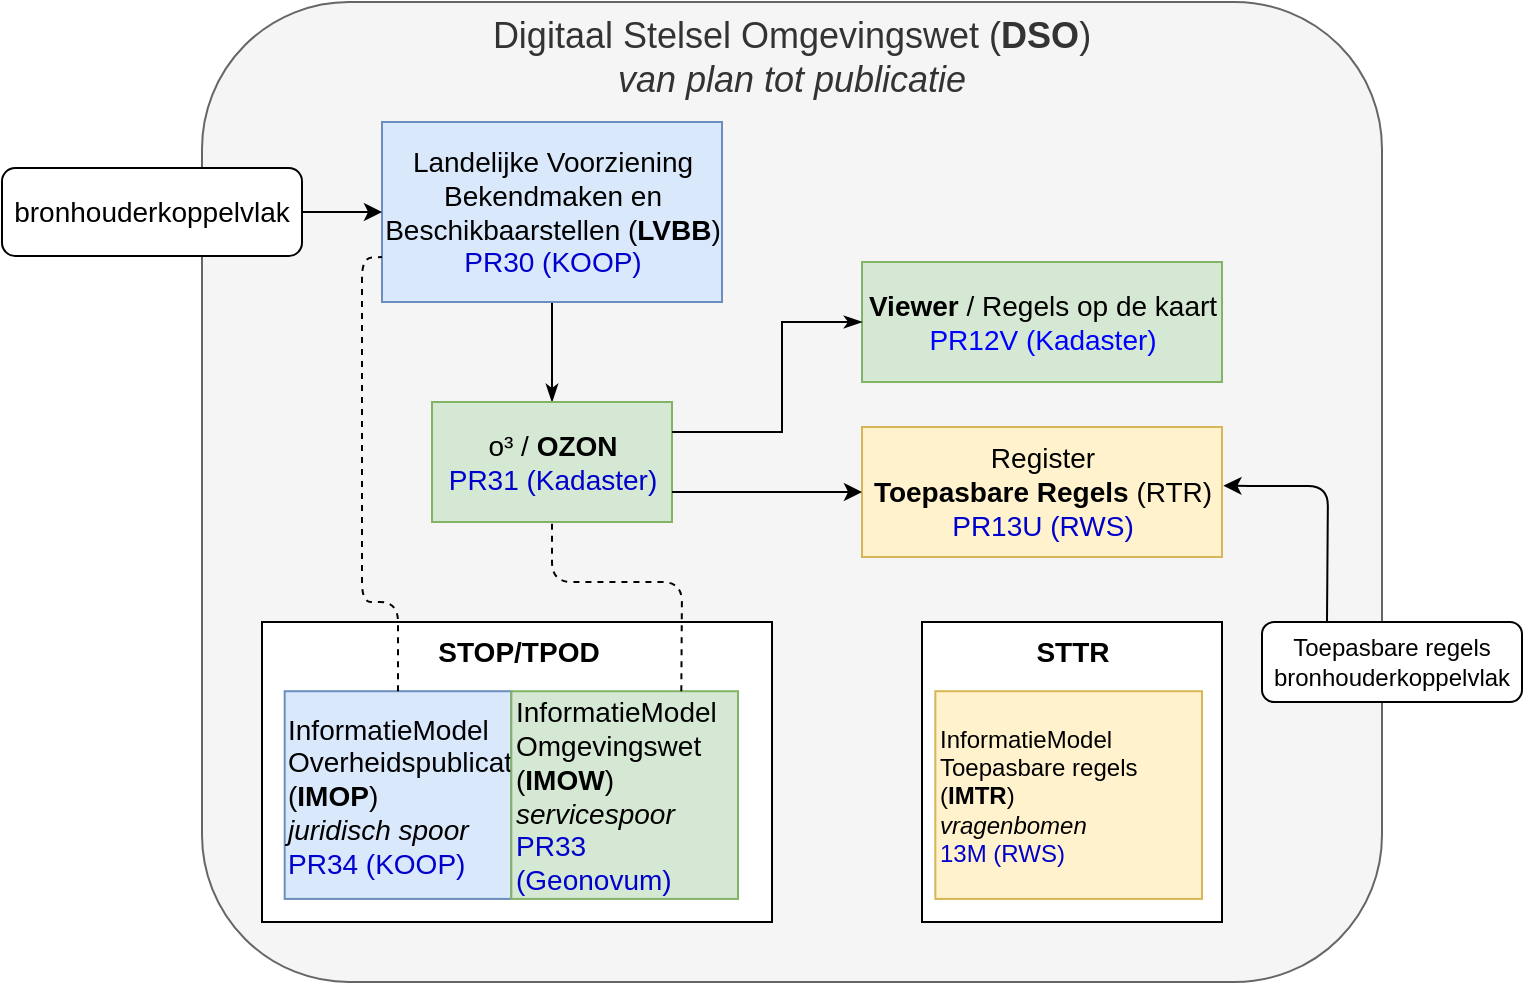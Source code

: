 <mxfile version="15.9.6" type="google"><diagram id="ih0p8DP5CV0YhKXOZN-y" name="Overzicht plan-tot-publicatie"><mxGraphModel dx="1422" dy="705" grid="1" gridSize="10" guides="1" tooltips="1" connect="1" arrows="1" fold="1" page="1" pageScale="1" pageWidth="850" pageHeight="1100" math="0" shadow="0"><root><mxCell id="0"/><mxCell id="1" parent="0"/><mxCell id="FP_oRzM52p5YZid6QL_7-1" value="&lt;font style=&quot;font-size: 18px&quot;&gt;Digitaal Stelsel Omgevingswet (&lt;b&gt;DSO&lt;/b&gt;)&lt;br&gt;&lt;i&gt;van plan tot publicatie&lt;/i&gt;&lt;br&gt;&lt;/font&gt;" style="rounded=1;whiteSpace=wrap;html=1;verticalAlign=top;fillColor=#f5f5f5;strokeColor=#666666;fontColor=#333333;" vertex="1" parent="1"><mxGeometry x="120" y="50" width="590" height="490" as="geometry"/></mxCell><mxCell id="FP_oRzM52p5YZid6QL_7-2" value="" style="edgeStyle=none;rounded=0;orthogonalLoop=1;jettySize=auto;html=1;endArrow=classicThin;endFill=1;" edge="1" parent="1" source="FP_oRzM52p5YZid6QL_7-3" target="FP_oRzM52p5YZid6QL_7-4"><mxGeometry relative="1" as="geometry"/></mxCell><mxCell id="FP_oRzM52p5YZid6QL_7-3" value="&lt;font style=&quot;font-size: 14px&quot;&gt;Landelijke Voorziening &lt;br&gt;Bekendmaken en &lt;br&gt;Beschikbaarstellen (&lt;b&gt;LVBB&lt;/b&gt;)&lt;br&gt;&lt;font color=&quot;#0000cc&quot; style=&quot;font-size: 14px&quot;&gt;PR30 (KOOP)&lt;/font&gt;&lt;br&gt;&lt;/font&gt;" style="html=1;fillColor=#dae8fc;strokeColor=#6c8ebf;" vertex="1" parent="1"><mxGeometry x="210" y="110" width="170" height="90" as="geometry"/></mxCell><mxCell id="FP_oRzM52p5YZid6QL_7-4" value="&lt;font style=&quot;font-size: 14px&quot;&gt;o³ / &lt;b&gt;OZON&lt;/b&gt;&lt;br&gt;&lt;font color=&quot;#0000cc&quot; style=&quot;font-size: 14px&quot;&gt;PR31 (Kadaster)&lt;/font&gt;&lt;br&gt;&lt;/font&gt;" style="html=1;fillColor=#d5e8d4;strokeColor=#82b366;" vertex="1" parent="1"><mxGeometry x="235" y="250" width="120" height="60" as="geometry"/></mxCell><mxCell id="FP_oRzM52p5YZid6QL_7-5" value="&lt;font style=&quot;font-size: 14px&quot;&gt;Register&lt;br&gt;&lt;b&gt;Toepasbare Regels&lt;/b&gt; (RTR)&lt;br&gt;&lt;font color=&quot;#0000cc&quot; style=&quot;font-size: 14px&quot;&gt;PR13U (RWS)&lt;/font&gt;&lt;br&gt;&lt;/font&gt;" style="html=1;fillColor=#fff2cc;strokeColor=#d6b656;" vertex="1" parent="1"><mxGeometry x="450" y="262.5" width="180" height="65" as="geometry"/></mxCell><mxCell id="FP_oRzM52p5YZid6QL_7-6" value="" style="edgeStyle=none;rounded=0;orthogonalLoop=1;jettySize=auto;html=1;endArrow=none;endFill=0;exitX=0;exitY=0.5;exitDx=0;exitDy=0;entryX=1;entryY=0.75;entryDx=0;entryDy=0;startArrow=classic;startFill=1;" edge="1" parent="1" source="FP_oRzM52p5YZid6QL_7-5" target="FP_oRzM52p5YZid6QL_7-4"><mxGeometry relative="1" as="geometry"><mxPoint x="240" y="170" as="sourcePoint"/><mxPoint x="240" y="250" as="targetPoint"/><Array as="points"/></mxGeometry></mxCell><mxCell id="FP_oRzM52p5YZid6QL_7-7" value="&lt;font style=&quot;font-size: 14px&quot;&gt;&lt;b&gt;Viewer &lt;/b&gt;/ Regels op de kaart&lt;br&gt;&lt;font color=&quot;#0000ff&quot; style=&quot;font-size: 14px&quot;&gt;PR12V (Kadaster)&lt;/font&gt;&lt;br&gt;&lt;/font&gt;" style="html=1;fillColor=#d5e8d4;strokeColor=#82b366;" vertex="1" parent="1"><mxGeometry x="450" y="180" width="180" height="60" as="geometry"/></mxCell><mxCell id="FP_oRzM52p5YZid6QL_7-8" value="" style="endArrow=classicThin;html=1;exitX=1;exitY=0.25;exitDx=0;exitDy=0;entryX=0;entryY=0.5;entryDx=0;entryDy=0;rounded=0;endFill=1;" edge="1" parent="1" source="FP_oRzM52p5YZid6QL_7-4" target="FP_oRzM52p5YZid6QL_7-7"><mxGeometry width="50" height="50" relative="1" as="geometry"><mxPoint x="315" y="210" as="sourcePoint"/><mxPoint x="365" y="160" as="targetPoint"/><Array as="points"><mxPoint x="410" y="265"/><mxPoint x="410" y="210"/></Array></mxGeometry></mxCell><mxCell id="FP_oRzM52p5YZid6QL_7-9" value="" style="group" vertex="1" connectable="0" parent="1"><mxGeometry x="150" y="360" width="255" height="150" as="geometry"/></mxCell><mxCell id="FP_oRzM52p5YZid6QL_7-10" value="&lt;font style=&quot;font-size: 14px&quot;&gt;&lt;b&gt;STOP/TPOD&lt;/b&gt;&lt;/font&gt;" style="html=1;align=center;verticalAlign=top;" vertex="1" parent="FP_oRzM52p5YZid6QL_7-9"><mxGeometry width="255" height="150" as="geometry"/></mxCell><mxCell id="FP_oRzM52p5YZid6QL_7-11" value="&lt;font style=&quot;font-size: 14px;&quot;&gt;InformatieModel Overheidspublicaties (&lt;b style=&quot;font-size: 14px;&quot;&gt;IMOP&lt;/b&gt;)&lt;br style=&quot;font-size: 14px;&quot;&gt;&lt;i style=&quot;font-size: 14px;&quot;&gt;juridisch spoor&lt;/i&gt;&lt;br style=&quot;font-size: 14px;&quot;&gt;&lt;font color=&quot;#0000cc&quot; style=&quot;font-size: 14px;&quot;&gt;PR34 (KOOP)&lt;/font&gt;&lt;/font&gt;" style="rounded=0;whiteSpace=wrap;html=1;align=left;fillColor=#dae8fc;strokeColor=#6c8ebf;fontSize=14;" vertex="1" parent="FP_oRzM52p5YZid6QL_7-9"><mxGeometry x="11.333" y="34.615" width="113.333" height="103.846" as="geometry"/></mxCell><mxCell id="FP_oRzM52p5YZid6QL_7-12" value="&lt;font style=&quot;font-size: 14px;&quot;&gt;InformatieModel Omgevingswet (&lt;b style=&quot;font-size: 14px;&quot;&gt;IMOW&lt;/b&gt;)&lt;br style=&quot;font-size: 14px;&quot;&gt;&lt;i style=&quot;font-size: 14px;&quot;&gt;servicespoor&lt;/i&gt;&lt;br style=&quot;font-size: 14px;&quot;&gt;&lt;font color=&quot;#0000cc&quot; style=&quot;font-size: 14px;&quot;&gt;PR33 (Geonovum)&lt;/font&gt;&lt;/font&gt;" style="rounded=0;whiteSpace=wrap;html=1;align=left;fillColor=#d5e8d4;strokeColor=#82b366;fontSize=14;" vertex="1" parent="FP_oRzM52p5YZid6QL_7-9"><mxGeometry x="124.667" y="34.615" width="113.333" height="103.846" as="geometry"/></mxCell><mxCell id="FP_oRzM52p5YZid6QL_7-13" value="" style="group" vertex="1" connectable="0" parent="1"><mxGeometry x="480" y="360" width="150" height="150" as="geometry"/></mxCell><mxCell id="FP_oRzM52p5YZid6QL_7-14" value="&lt;font style=&quot;font-size: 14px&quot;&gt;&lt;b&gt;STTR&lt;/b&gt;&lt;/font&gt;" style="html=1;align=center;verticalAlign=top;" vertex="1" parent="FP_oRzM52p5YZid6QL_7-13"><mxGeometry width="150" height="150" as="geometry"/></mxCell><mxCell id="FP_oRzM52p5YZid6QL_7-15" value="&lt;font style=&quot;font-size: 12px&quot;&gt;InformatieModel Toepasbare regels (&lt;b&gt;IMTR&lt;/b&gt;)&lt;br&gt;&lt;i&gt;vragenbomen&lt;/i&gt;&lt;br&gt;&lt;font color=&quot;#0000cc&quot; style=&quot;font-size: 12px&quot;&gt;13M (RWS)&lt;/font&gt;&lt;/font&gt;" style="rounded=0;whiteSpace=wrap;html=1;align=left;fillColor=#fff2cc;strokeColor=#d6b656;" vertex="1" parent="FP_oRzM52p5YZid6QL_7-13"><mxGeometry x="6.667" y="34.615" width="133.333" height="103.846" as="geometry"/></mxCell><mxCell id="FP_oRzM52p5YZid6QL_7-16" value="&lt;font style=&quot;font-size: 14px&quot;&gt;bronhouderkoppelvlak&lt;/font&gt;" style="rounded=1;whiteSpace=wrap;html=1;" vertex="1" parent="1"><mxGeometry x="20" y="133" width="150" height="44" as="geometry"/></mxCell><mxCell id="FP_oRzM52p5YZid6QL_7-17" value="&lt;font style=&quot;font-size: 12px&quot;&gt;Toepasbare regels bronhouderkoppelvlak&lt;/font&gt;" style="rounded=1;whiteSpace=wrap;html=1;" vertex="1" parent="1"><mxGeometry x="650" y="360" width="130" height="40" as="geometry"/></mxCell><mxCell id="FP_oRzM52p5YZid6QL_7-18" value="" style="endArrow=classic;html=1;fontSize=14;exitX=0.25;exitY=0;exitDx=0;exitDy=0;entryX=1.004;entryY=0.452;entryDx=0;entryDy=0;entryPerimeter=0;" edge="1" parent="1" source="FP_oRzM52p5YZid6QL_7-17" target="FP_oRzM52p5YZid6QL_7-5"><mxGeometry width="50" height="50" relative="1" as="geometry"><mxPoint x="690" y="320" as="sourcePoint"/><mxPoint x="740" y="270" as="targetPoint"/><Array as="points"><mxPoint x="683" y="292"/><mxPoint x="650" y="292"/></Array></mxGeometry></mxCell><mxCell id="FP_oRzM52p5YZid6QL_7-19" value="" style="endArrow=none;dashed=1;html=1;exitX=0.75;exitY=0;exitDx=0;exitDy=0;entryX=0.5;entryY=1;entryDx=0;entryDy=0;" edge="1" parent="1" source="FP_oRzM52p5YZid6QL_7-12" target="FP_oRzM52p5YZid6QL_7-4"><mxGeometry width="50" height="50" relative="1" as="geometry"><mxPoint x="245" y="430" as="sourcePoint"/><mxPoint x="295" y="380" as="targetPoint"/><Array as="points"><mxPoint x="360" y="340"/><mxPoint x="295" y="340"/></Array></mxGeometry></mxCell><mxCell id="FP_oRzM52p5YZid6QL_7-20" value="" style="endArrow=none;dashed=1;html=1;fontSize=14;exitX=0.5;exitY=0;exitDx=0;exitDy=0;entryX=0;entryY=0.75;entryDx=0;entryDy=0;" edge="1" parent="1" source="FP_oRzM52p5YZid6QL_7-11" target="FP_oRzM52p5YZid6QL_7-3"><mxGeometry width="50" height="50" relative="1" as="geometry"><mxPoint x="150" y="340" as="sourcePoint"/><mxPoint x="200" y="290" as="targetPoint"/><Array as="points"><mxPoint x="218" y="350"/><mxPoint x="200" y="350"/><mxPoint x="200" y="178"/></Array></mxGeometry></mxCell><mxCell id="FP_oRzM52p5YZid6QL_7-21" value="" style="endArrow=classic;html=1;fontSize=14;exitX=1;exitY=0.5;exitDx=0;exitDy=0;entryX=0;entryY=0.5;entryDx=0;entryDy=0;" edge="1" parent="1" source="FP_oRzM52p5YZid6QL_7-16" target="FP_oRzM52p5YZid6QL_7-3"><mxGeometry width="50" height="50" relative="1" as="geometry"><mxPoint x="120" y="370" as="sourcePoint"/><mxPoint x="170" y="320" as="targetPoint"/></mxGeometry></mxCell></root></mxGraphModel></diagram></mxfile>